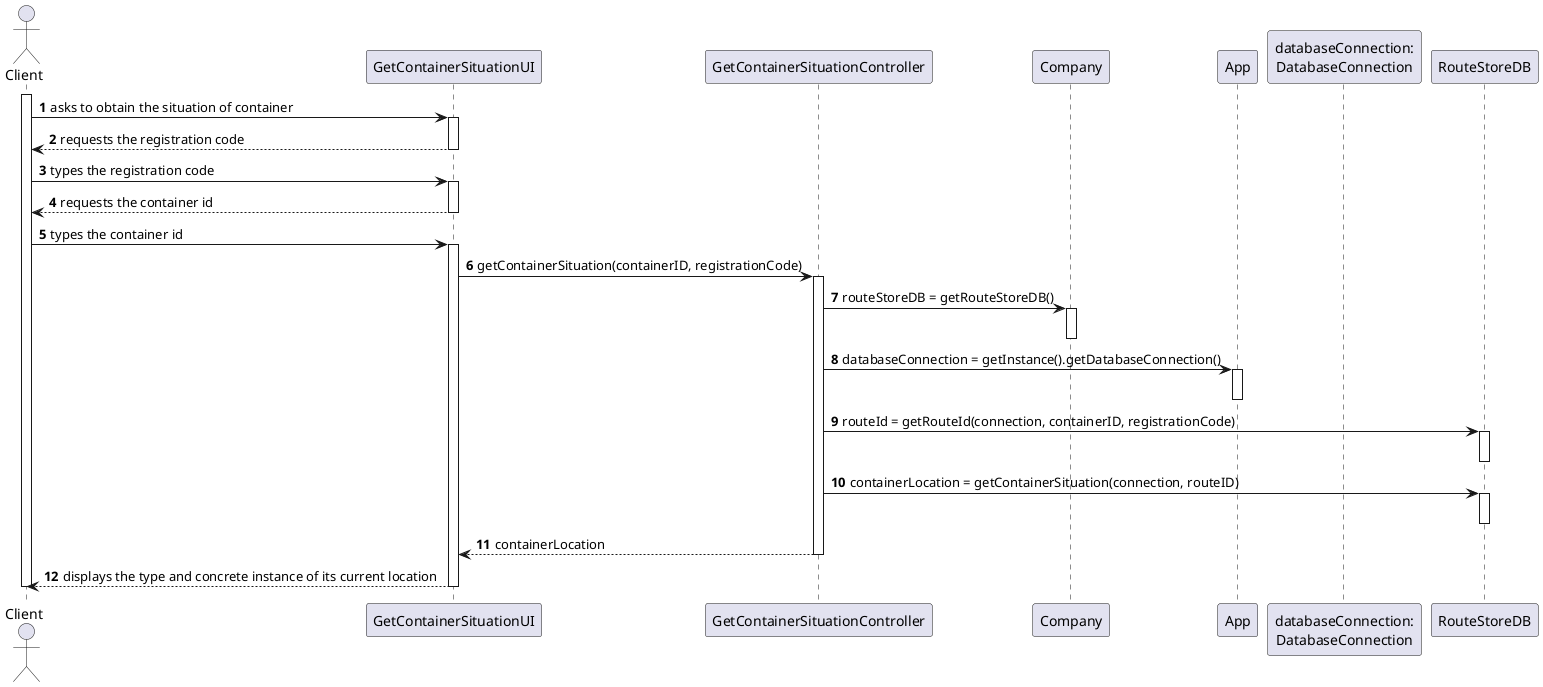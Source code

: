 @startuml

autonumber
actor Client as C

participant "GetContainerSituationUI" as UI
participant "GetContainerSituationController" as CTRL
participant "Company" as COMPANY
participant "App" as APP
participant "databaseConnection:\nDatabaseConnection" as CONNECTION

participant "RouteStoreDB" as ROUTE_STORE_DB

/'Temos de chamar a Company para as Stores ou não é
necessário?'/


activate C
C -> "UI" : asks to obtain the situation of container
activate "UI"
"UI" --> C : requests the registration code
deactivate "UI"
C -> "UI" : types the registration code
activate "UI"
UI --> C : requests the container id
deactivate UI
C -> UI : types the container id
activate UI
UI -> CTRL : getContainerSituation(containerID, registrationCode)
activate CTRL
CTRL -> COMPANY : routeStoreDB = getRouteStoreDB()
activate COMPANY
deactivate COMPANY
CTRL -> APP : databaseConnection = getInstance().getDatabaseConnection()
activate APP
deactivate APP
CTRL -> ROUTE_STORE_DB : routeId = getRouteId(connection, containerID, registrationCode)
activate ROUTE_STORE_DB
deactivate ROUTE_STORE_DB
CTRL -> ROUTE_STORE_DB : containerLocation = getContainerSituation(connection, routeID)
activate ROUTE_STORE_DB
deactivate ROUTE_STORE_DB
CTRL --> UI : containerLocation
deactivate CTRL
UI --> C : displays the type and concrete instance of its current location
deactivate UI
deactivate C

@enduml